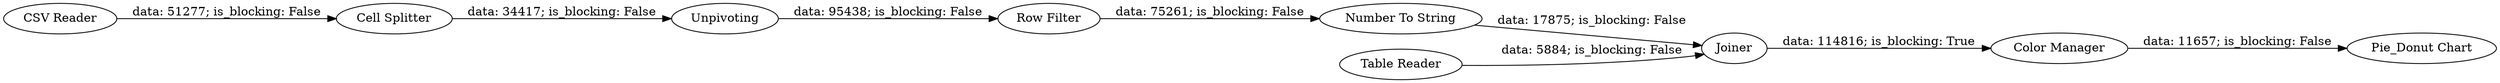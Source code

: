 digraph {
	"7749920272739456279_12" [label="Color Manager"]
	"7749920272739456279_13" [label="Pie_Donut Chart"]
	"7749920272739456279_10" [label="Number To String"]
	"7749920272739456279_1" [label="CSV Reader"]
	"7749920272739456279_8" [label="Cell Splitter"]
	"7749920272739456279_3" [label="Table Reader"]
	"7749920272739456279_7" [label=Unpivoting]
	"7749920272739456279_11" [label=Joiner]
	"7749920272739456279_9" [label="Row Filter"]
	"7749920272739456279_8" -> "7749920272739456279_7" [label="data: 34417; is_blocking: False"]
	"7749920272739456279_10" -> "7749920272739456279_11" [label="data: 17875; is_blocking: False"]
	"7749920272739456279_7" -> "7749920272739456279_9" [label="data: 95438; is_blocking: False"]
	"7749920272739456279_9" -> "7749920272739456279_10" [label="data: 75261; is_blocking: False"]
	"7749920272739456279_1" -> "7749920272739456279_8" [label="data: 51277; is_blocking: False"]
	"7749920272739456279_12" -> "7749920272739456279_13" [label="data: 11657; is_blocking: False"]
	"7749920272739456279_3" -> "7749920272739456279_11" [label="data: 5884; is_blocking: False"]
	"7749920272739456279_11" -> "7749920272739456279_12" [label="data: 114816; is_blocking: True"]
	rankdir=LR
}
